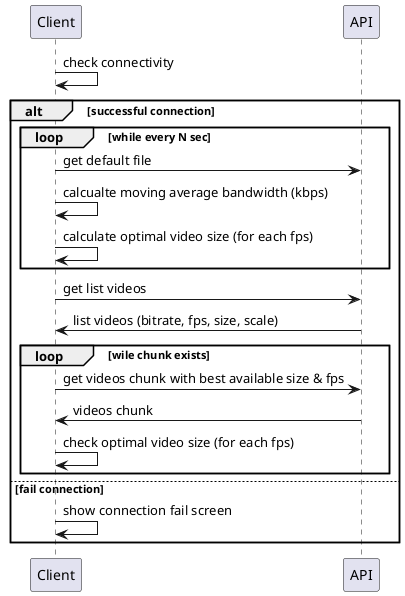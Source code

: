 @startuml

participant  Client as C
participant  API as A

C -> C: check connectivity

alt successful connection
loop while every N sec
C -> A: get default file
C -> C: calcualte moving average bandwidth (kbps)
C -> C:  calculate optimal video size (for each fps)
end
C -> A: get list videos
A -> C: list videos (bitrate, fps, size, scale)
loop wile chunk exists
C -> A: get videos chunk with best available size & fps
A -> C: videos chunk
C -> C: check optimal video size (for each fps)
end
else fail connection
C -> C: show connection fail screen
end

@enduml
